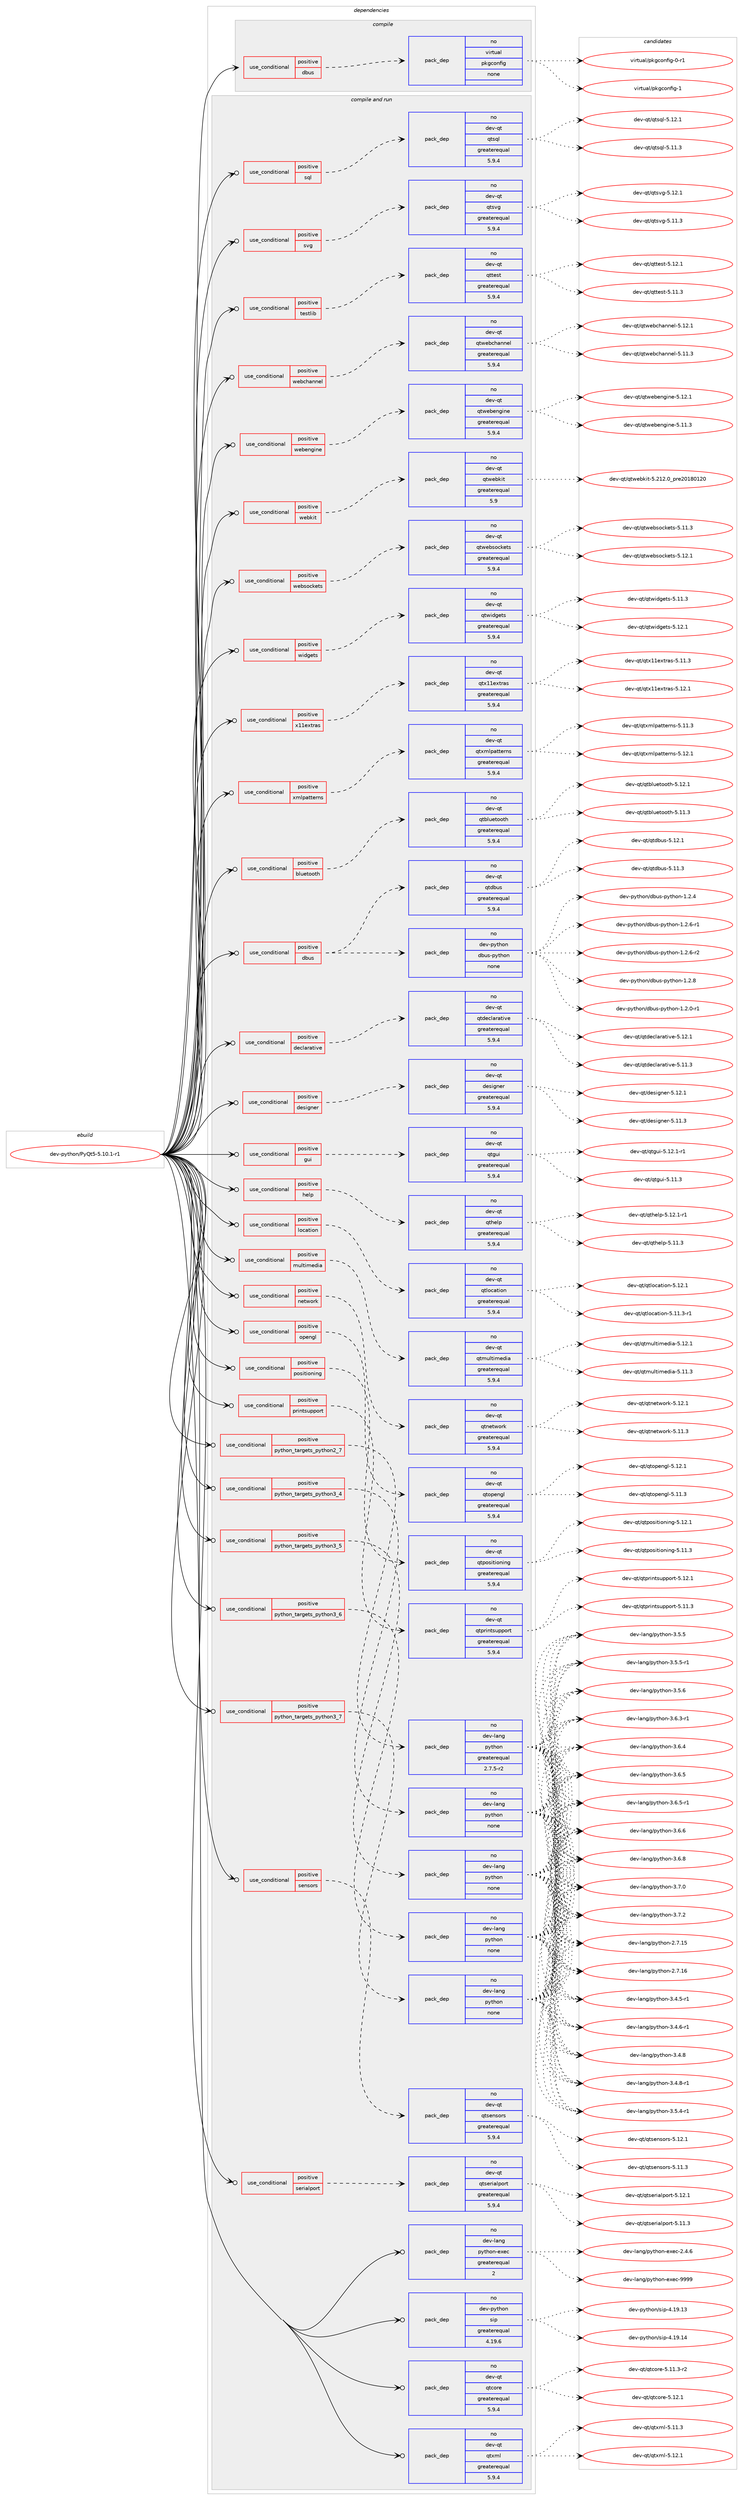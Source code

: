digraph prolog {

# *************
# Graph options
# *************

newrank=true;
concentrate=true;
compound=true;
graph [rankdir=LR,fontname=Helvetica,fontsize=10,ranksep=1.5];#, ranksep=2.5, nodesep=0.2];
edge  [arrowhead=vee];
node  [fontname=Helvetica,fontsize=10];

# **********
# The ebuild
# **********

subgraph cluster_leftcol {
color=gray;
rank=same;
label=<<i>ebuild</i>>;
id [label="dev-python/PyQt5-5.10.1-r1", color=red, width=4, href="../dev-python/PyQt5-5.10.1-r1.svg"];
}

# ****************
# The dependencies
# ****************

subgraph cluster_midcol {
color=gray;
label=<<i>dependencies</i>>;
subgraph cluster_compile {
fillcolor="#eeeeee";
style=filled;
label=<<i>compile</i>>;
subgraph cond370391 {
dependency1397105 [label=<<TABLE BORDER="0" CELLBORDER="1" CELLSPACING="0" CELLPADDING="4"><TR><TD ROWSPAN="3" CELLPADDING="10">use_conditional</TD></TR><TR><TD>positive</TD></TR><TR><TD>dbus</TD></TR></TABLE>>, shape=none, color=red];
subgraph pack1003490 {
dependency1397106 [label=<<TABLE BORDER="0" CELLBORDER="1" CELLSPACING="0" CELLPADDING="4" WIDTH="220"><TR><TD ROWSPAN="6" CELLPADDING="30">pack_dep</TD></TR><TR><TD WIDTH="110">no</TD></TR><TR><TD>virtual</TD></TR><TR><TD>pkgconfig</TD></TR><TR><TD>none</TD></TR><TR><TD></TD></TR></TABLE>>, shape=none, color=blue];
}
dependency1397105:e -> dependency1397106:w [weight=20,style="dashed",arrowhead="vee"];
}
id:e -> dependency1397105:w [weight=20,style="solid",arrowhead="vee"];
}
subgraph cluster_compileandrun {
fillcolor="#eeeeee";
style=filled;
label=<<i>compile and run</i>>;
subgraph cond370392 {
dependency1397107 [label=<<TABLE BORDER="0" CELLBORDER="1" CELLSPACING="0" CELLPADDING="4"><TR><TD ROWSPAN="3" CELLPADDING="10">use_conditional</TD></TR><TR><TD>positive</TD></TR><TR><TD>bluetooth</TD></TR></TABLE>>, shape=none, color=red];
subgraph pack1003491 {
dependency1397108 [label=<<TABLE BORDER="0" CELLBORDER="1" CELLSPACING="0" CELLPADDING="4" WIDTH="220"><TR><TD ROWSPAN="6" CELLPADDING="30">pack_dep</TD></TR><TR><TD WIDTH="110">no</TD></TR><TR><TD>dev-qt</TD></TR><TR><TD>qtbluetooth</TD></TR><TR><TD>greaterequal</TD></TR><TR><TD>5.9.4</TD></TR></TABLE>>, shape=none, color=blue];
}
dependency1397107:e -> dependency1397108:w [weight=20,style="dashed",arrowhead="vee"];
}
id:e -> dependency1397107:w [weight=20,style="solid",arrowhead="odotvee"];
subgraph cond370393 {
dependency1397109 [label=<<TABLE BORDER="0" CELLBORDER="1" CELLSPACING="0" CELLPADDING="4"><TR><TD ROWSPAN="3" CELLPADDING="10">use_conditional</TD></TR><TR><TD>positive</TD></TR><TR><TD>dbus</TD></TR></TABLE>>, shape=none, color=red];
subgraph pack1003492 {
dependency1397110 [label=<<TABLE BORDER="0" CELLBORDER="1" CELLSPACING="0" CELLPADDING="4" WIDTH="220"><TR><TD ROWSPAN="6" CELLPADDING="30">pack_dep</TD></TR><TR><TD WIDTH="110">no</TD></TR><TR><TD>dev-python</TD></TR><TR><TD>dbus-python</TD></TR><TR><TD>none</TD></TR><TR><TD></TD></TR></TABLE>>, shape=none, color=blue];
}
dependency1397109:e -> dependency1397110:w [weight=20,style="dashed",arrowhead="vee"];
subgraph pack1003493 {
dependency1397111 [label=<<TABLE BORDER="0" CELLBORDER="1" CELLSPACING="0" CELLPADDING="4" WIDTH="220"><TR><TD ROWSPAN="6" CELLPADDING="30">pack_dep</TD></TR><TR><TD WIDTH="110">no</TD></TR><TR><TD>dev-qt</TD></TR><TR><TD>qtdbus</TD></TR><TR><TD>greaterequal</TD></TR><TR><TD>5.9.4</TD></TR></TABLE>>, shape=none, color=blue];
}
dependency1397109:e -> dependency1397111:w [weight=20,style="dashed",arrowhead="vee"];
}
id:e -> dependency1397109:w [weight=20,style="solid",arrowhead="odotvee"];
subgraph cond370394 {
dependency1397112 [label=<<TABLE BORDER="0" CELLBORDER="1" CELLSPACING="0" CELLPADDING="4"><TR><TD ROWSPAN="3" CELLPADDING="10">use_conditional</TD></TR><TR><TD>positive</TD></TR><TR><TD>declarative</TD></TR></TABLE>>, shape=none, color=red];
subgraph pack1003494 {
dependency1397113 [label=<<TABLE BORDER="0" CELLBORDER="1" CELLSPACING="0" CELLPADDING="4" WIDTH="220"><TR><TD ROWSPAN="6" CELLPADDING="30">pack_dep</TD></TR><TR><TD WIDTH="110">no</TD></TR><TR><TD>dev-qt</TD></TR><TR><TD>qtdeclarative</TD></TR><TR><TD>greaterequal</TD></TR><TR><TD>5.9.4</TD></TR></TABLE>>, shape=none, color=blue];
}
dependency1397112:e -> dependency1397113:w [weight=20,style="dashed",arrowhead="vee"];
}
id:e -> dependency1397112:w [weight=20,style="solid",arrowhead="odotvee"];
subgraph cond370395 {
dependency1397114 [label=<<TABLE BORDER="0" CELLBORDER="1" CELLSPACING="0" CELLPADDING="4"><TR><TD ROWSPAN="3" CELLPADDING="10">use_conditional</TD></TR><TR><TD>positive</TD></TR><TR><TD>designer</TD></TR></TABLE>>, shape=none, color=red];
subgraph pack1003495 {
dependency1397115 [label=<<TABLE BORDER="0" CELLBORDER="1" CELLSPACING="0" CELLPADDING="4" WIDTH="220"><TR><TD ROWSPAN="6" CELLPADDING="30">pack_dep</TD></TR><TR><TD WIDTH="110">no</TD></TR><TR><TD>dev-qt</TD></TR><TR><TD>designer</TD></TR><TR><TD>greaterequal</TD></TR><TR><TD>5.9.4</TD></TR></TABLE>>, shape=none, color=blue];
}
dependency1397114:e -> dependency1397115:w [weight=20,style="dashed",arrowhead="vee"];
}
id:e -> dependency1397114:w [weight=20,style="solid",arrowhead="odotvee"];
subgraph cond370396 {
dependency1397116 [label=<<TABLE BORDER="0" CELLBORDER="1" CELLSPACING="0" CELLPADDING="4"><TR><TD ROWSPAN="3" CELLPADDING="10">use_conditional</TD></TR><TR><TD>positive</TD></TR><TR><TD>gui</TD></TR></TABLE>>, shape=none, color=red];
subgraph pack1003496 {
dependency1397117 [label=<<TABLE BORDER="0" CELLBORDER="1" CELLSPACING="0" CELLPADDING="4" WIDTH="220"><TR><TD ROWSPAN="6" CELLPADDING="30">pack_dep</TD></TR><TR><TD WIDTH="110">no</TD></TR><TR><TD>dev-qt</TD></TR><TR><TD>qtgui</TD></TR><TR><TD>greaterequal</TD></TR><TR><TD>5.9.4</TD></TR></TABLE>>, shape=none, color=blue];
}
dependency1397116:e -> dependency1397117:w [weight=20,style="dashed",arrowhead="vee"];
}
id:e -> dependency1397116:w [weight=20,style="solid",arrowhead="odotvee"];
subgraph cond370397 {
dependency1397118 [label=<<TABLE BORDER="0" CELLBORDER="1" CELLSPACING="0" CELLPADDING="4"><TR><TD ROWSPAN="3" CELLPADDING="10">use_conditional</TD></TR><TR><TD>positive</TD></TR><TR><TD>help</TD></TR></TABLE>>, shape=none, color=red];
subgraph pack1003497 {
dependency1397119 [label=<<TABLE BORDER="0" CELLBORDER="1" CELLSPACING="0" CELLPADDING="4" WIDTH="220"><TR><TD ROWSPAN="6" CELLPADDING="30">pack_dep</TD></TR><TR><TD WIDTH="110">no</TD></TR><TR><TD>dev-qt</TD></TR><TR><TD>qthelp</TD></TR><TR><TD>greaterequal</TD></TR><TR><TD>5.9.4</TD></TR></TABLE>>, shape=none, color=blue];
}
dependency1397118:e -> dependency1397119:w [weight=20,style="dashed",arrowhead="vee"];
}
id:e -> dependency1397118:w [weight=20,style="solid",arrowhead="odotvee"];
subgraph cond370398 {
dependency1397120 [label=<<TABLE BORDER="0" CELLBORDER="1" CELLSPACING="0" CELLPADDING="4"><TR><TD ROWSPAN="3" CELLPADDING="10">use_conditional</TD></TR><TR><TD>positive</TD></TR><TR><TD>location</TD></TR></TABLE>>, shape=none, color=red];
subgraph pack1003498 {
dependency1397121 [label=<<TABLE BORDER="0" CELLBORDER="1" CELLSPACING="0" CELLPADDING="4" WIDTH="220"><TR><TD ROWSPAN="6" CELLPADDING="30">pack_dep</TD></TR><TR><TD WIDTH="110">no</TD></TR><TR><TD>dev-qt</TD></TR><TR><TD>qtlocation</TD></TR><TR><TD>greaterequal</TD></TR><TR><TD>5.9.4</TD></TR></TABLE>>, shape=none, color=blue];
}
dependency1397120:e -> dependency1397121:w [weight=20,style="dashed",arrowhead="vee"];
}
id:e -> dependency1397120:w [weight=20,style="solid",arrowhead="odotvee"];
subgraph cond370399 {
dependency1397122 [label=<<TABLE BORDER="0" CELLBORDER="1" CELLSPACING="0" CELLPADDING="4"><TR><TD ROWSPAN="3" CELLPADDING="10">use_conditional</TD></TR><TR><TD>positive</TD></TR><TR><TD>multimedia</TD></TR></TABLE>>, shape=none, color=red];
subgraph pack1003499 {
dependency1397123 [label=<<TABLE BORDER="0" CELLBORDER="1" CELLSPACING="0" CELLPADDING="4" WIDTH="220"><TR><TD ROWSPAN="6" CELLPADDING="30">pack_dep</TD></TR><TR><TD WIDTH="110">no</TD></TR><TR><TD>dev-qt</TD></TR><TR><TD>qtmultimedia</TD></TR><TR><TD>greaterequal</TD></TR><TR><TD>5.9.4</TD></TR></TABLE>>, shape=none, color=blue];
}
dependency1397122:e -> dependency1397123:w [weight=20,style="dashed",arrowhead="vee"];
}
id:e -> dependency1397122:w [weight=20,style="solid",arrowhead="odotvee"];
subgraph cond370400 {
dependency1397124 [label=<<TABLE BORDER="0" CELLBORDER="1" CELLSPACING="0" CELLPADDING="4"><TR><TD ROWSPAN="3" CELLPADDING="10">use_conditional</TD></TR><TR><TD>positive</TD></TR><TR><TD>network</TD></TR></TABLE>>, shape=none, color=red];
subgraph pack1003500 {
dependency1397125 [label=<<TABLE BORDER="0" CELLBORDER="1" CELLSPACING="0" CELLPADDING="4" WIDTH="220"><TR><TD ROWSPAN="6" CELLPADDING="30">pack_dep</TD></TR><TR><TD WIDTH="110">no</TD></TR><TR><TD>dev-qt</TD></TR><TR><TD>qtnetwork</TD></TR><TR><TD>greaterequal</TD></TR><TR><TD>5.9.4</TD></TR></TABLE>>, shape=none, color=blue];
}
dependency1397124:e -> dependency1397125:w [weight=20,style="dashed",arrowhead="vee"];
}
id:e -> dependency1397124:w [weight=20,style="solid",arrowhead="odotvee"];
subgraph cond370401 {
dependency1397126 [label=<<TABLE BORDER="0" CELLBORDER="1" CELLSPACING="0" CELLPADDING="4"><TR><TD ROWSPAN="3" CELLPADDING="10">use_conditional</TD></TR><TR><TD>positive</TD></TR><TR><TD>opengl</TD></TR></TABLE>>, shape=none, color=red];
subgraph pack1003501 {
dependency1397127 [label=<<TABLE BORDER="0" CELLBORDER="1" CELLSPACING="0" CELLPADDING="4" WIDTH="220"><TR><TD ROWSPAN="6" CELLPADDING="30">pack_dep</TD></TR><TR><TD WIDTH="110">no</TD></TR><TR><TD>dev-qt</TD></TR><TR><TD>qtopengl</TD></TR><TR><TD>greaterequal</TD></TR><TR><TD>5.9.4</TD></TR></TABLE>>, shape=none, color=blue];
}
dependency1397126:e -> dependency1397127:w [weight=20,style="dashed",arrowhead="vee"];
}
id:e -> dependency1397126:w [weight=20,style="solid",arrowhead="odotvee"];
subgraph cond370402 {
dependency1397128 [label=<<TABLE BORDER="0" CELLBORDER="1" CELLSPACING="0" CELLPADDING="4"><TR><TD ROWSPAN="3" CELLPADDING="10">use_conditional</TD></TR><TR><TD>positive</TD></TR><TR><TD>positioning</TD></TR></TABLE>>, shape=none, color=red];
subgraph pack1003502 {
dependency1397129 [label=<<TABLE BORDER="0" CELLBORDER="1" CELLSPACING="0" CELLPADDING="4" WIDTH="220"><TR><TD ROWSPAN="6" CELLPADDING="30">pack_dep</TD></TR><TR><TD WIDTH="110">no</TD></TR><TR><TD>dev-qt</TD></TR><TR><TD>qtpositioning</TD></TR><TR><TD>greaterequal</TD></TR><TR><TD>5.9.4</TD></TR></TABLE>>, shape=none, color=blue];
}
dependency1397128:e -> dependency1397129:w [weight=20,style="dashed",arrowhead="vee"];
}
id:e -> dependency1397128:w [weight=20,style="solid",arrowhead="odotvee"];
subgraph cond370403 {
dependency1397130 [label=<<TABLE BORDER="0" CELLBORDER="1" CELLSPACING="0" CELLPADDING="4"><TR><TD ROWSPAN="3" CELLPADDING="10">use_conditional</TD></TR><TR><TD>positive</TD></TR><TR><TD>printsupport</TD></TR></TABLE>>, shape=none, color=red];
subgraph pack1003503 {
dependency1397131 [label=<<TABLE BORDER="0" CELLBORDER="1" CELLSPACING="0" CELLPADDING="4" WIDTH="220"><TR><TD ROWSPAN="6" CELLPADDING="30">pack_dep</TD></TR><TR><TD WIDTH="110">no</TD></TR><TR><TD>dev-qt</TD></TR><TR><TD>qtprintsupport</TD></TR><TR><TD>greaterequal</TD></TR><TR><TD>5.9.4</TD></TR></TABLE>>, shape=none, color=blue];
}
dependency1397130:e -> dependency1397131:w [weight=20,style="dashed",arrowhead="vee"];
}
id:e -> dependency1397130:w [weight=20,style="solid",arrowhead="odotvee"];
subgraph cond370404 {
dependency1397132 [label=<<TABLE BORDER="0" CELLBORDER="1" CELLSPACING="0" CELLPADDING="4"><TR><TD ROWSPAN="3" CELLPADDING="10">use_conditional</TD></TR><TR><TD>positive</TD></TR><TR><TD>python_targets_python2_7</TD></TR></TABLE>>, shape=none, color=red];
subgraph pack1003504 {
dependency1397133 [label=<<TABLE BORDER="0" CELLBORDER="1" CELLSPACING="0" CELLPADDING="4" WIDTH="220"><TR><TD ROWSPAN="6" CELLPADDING="30">pack_dep</TD></TR><TR><TD WIDTH="110">no</TD></TR><TR><TD>dev-lang</TD></TR><TR><TD>python</TD></TR><TR><TD>greaterequal</TD></TR><TR><TD>2.7.5-r2</TD></TR></TABLE>>, shape=none, color=blue];
}
dependency1397132:e -> dependency1397133:w [weight=20,style="dashed",arrowhead="vee"];
}
id:e -> dependency1397132:w [weight=20,style="solid",arrowhead="odotvee"];
subgraph cond370405 {
dependency1397134 [label=<<TABLE BORDER="0" CELLBORDER="1" CELLSPACING="0" CELLPADDING="4"><TR><TD ROWSPAN="3" CELLPADDING="10">use_conditional</TD></TR><TR><TD>positive</TD></TR><TR><TD>python_targets_python3_4</TD></TR></TABLE>>, shape=none, color=red];
subgraph pack1003505 {
dependency1397135 [label=<<TABLE BORDER="0" CELLBORDER="1" CELLSPACING="0" CELLPADDING="4" WIDTH="220"><TR><TD ROWSPAN="6" CELLPADDING="30">pack_dep</TD></TR><TR><TD WIDTH="110">no</TD></TR><TR><TD>dev-lang</TD></TR><TR><TD>python</TD></TR><TR><TD>none</TD></TR><TR><TD></TD></TR></TABLE>>, shape=none, color=blue];
}
dependency1397134:e -> dependency1397135:w [weight=20,style="dashed",arrowhead="vee"];
}
id:e -> dependency1397134:w [weight=20,style="solid",arrowhead="odotvee"];
subgraph cond370406 {
dependency1397136 [label=<<TABLE BORDER="0" CELLBORDER="1" CELLSPACING="0" CELLPADDING="4"><TR><TD ROWSPAN="3" CELLPADDING="10">use_conditional</TD></TR><TR><TD>positive</TD></TR><TR><TD>python_targets_python3_5</TD></TR></TABLE>>, shape=none, color=red];
subgraph pack1003506 {
dependency1397137 [label=<<TABLE BORDER="0" CELLBORDER="1" CELLSPACING="0" CELLPADDING="4" WIDTH="220"><TR><TD ROWSPAN="6" CELLPADDING="30">pack_dep</TD></TR><TR><TD WIDTH="110">no</TD></TR><TR><TD>dev-lang</TD></TR><TR><TD>python</TD></TR><TR><TD>none</TD></TR><TR><TD></TD></TR></TABLE>>, shape=none, color=blue];
}
dependency1397136:e -> dependency1397137:w [weight=20,style="dashed",arrowhead="vee"];
}
id:e -> dependency1397136:w [weight=20,style="solid",arrowhead="odotvee"];
subgraph cond370407 {
dependency1397138 [label=<<TABLE BORDER="0" CELLBORDER="1" CELLSPACING="0" CELLPADDING="4"><TR><TD ROWSPAN="3" CELLPADDING="10">use_conditional</TD></TR><TR><TD>positive</TD></TR><TR><TD>python_targets_python3_6</TD></TR></TABLE>>, shape=none, color=red];
subgraph pack1003507 {
dependency1397139 [label=<<TABLE BORDER="0" CELLBORDER="1" CELLSPACING="0" CELLPADDING="4" WIDTH="220"><TR><TD ROWSPAN="6" CELLPADDING="30">pack_dep</TD></TR><TR><TD WIDTH="110">no</TD></TR><TR><TD>dev-lang</TD></TR><TR><TD>python</TD></TR><TR><TD>none</TD></TR><TR><TD></TD></TR></TABLE>>, shape=none, color=blue];
}
dependency1397138:e -> dependency1397139:w [weight=20,style="dashed",arrowhead="vee"];
}
id:e -> dependency1397138:w [weight=20,style="solid",arrowhead="odotvee"];
subgraph cond370408 {
dependency1397140 [label=<<TABLE BORDER="0" CELLBORDER="1" CELLSPACING="0" CELLPADDING="4"><TR><TD ROWSPAN="3" CELLPADDING="10">use_conditional</TD></TR><TR><TD>positive</TD></TR><TR><TD>python_targets_python3_7</TD></TR></TABLE>>, shape=none, color=red];
subgraph pack1003508 {
dependency1397141 [label=<<TABLE BORDER="0" CELLBORDER="1" CELLSPACING="0" CELLPADDING="4" WIDTH="220"><TR><TD ROWSPAN="6" CELLPADDING="30">pack_dep</TD></TR><TR><TD WIDTH="110">no</TD></TR><TR><TD>dev-lang</TD></TR><TR><TD>python</TD></TR><TR><TD>none</TD></TR><TR><TD></TD></TR></TABLE>>, shape=none, color=blue];
}
dependency1397140:e -> dependency1397141:w [weight=20,style="dashed",arrowhead="vee"];
}
id:e -> dependency1397140:w [weight=20,style="solid",arrowhead="odotvee"];
subgraph cond370409 {
dependency1397142 [label=<<TABLE BORDER="0" CELLBORDER="1" CELLSPACING="0" CELLPADDING="4"><TR><TD ROWSPAN="3" CELLPADDING="10">use_conditional</TD></TR><TR><TD>positive</TD></TR><TR><TD>sensors</TD></TR></TABLE>>, shape=none, color=red];
subgraph pack1003509 {
dependency1397143 [label=<<TABLE BORDER="0" CELLBORDER="1" CELLSPACING="0" CELLPADDING="4" WIDTH="220"><TR><TD ROWSPAN="6" CELLPADDING="30">pack_dep</TD></TR><TR><TD WIDTH="110">no</TD></TR><TR><TD>dev-qt</TD></TR><TR><TD>qtsensors</TD></TR><TR><TD>greaterequal</TD></TR><TR><TD>5.9.4</TD></TR></TABLE>>, shape=none, color=blue];
}
dependency1397142:e -> dependency1397143:w [weight=20,style="dashed",arrowhead="vee"];
}
id:e -> dependency1397142:w [weight=20,style="solid",arrowhead="odotvee"];
subgraph cond370410 {
dependency1397144 [label=<<TABLE BORDER="0" CELLBORDER="1" CELLSPACING="0" CELLPADDING="4"><TR><TD ROWSPAN="3" CELLPADDING="10">use_conditional</TD></TR><TR><TD>positive</TD></TR><TR><TD>serialport</TD></TR></TABLE>>, shape=none, color=red];
subgraph pack1003510 {
dependency1397145 [label=<<TABLE BORDER="0" CELLBORDER="1" CELLSPACING="0" CELLPADDING="4" WIDTH="220"><TR><TD ROWSPAN="6" CELLPADDING="30">pack_dep</TD></TR><TR><TD WIDTH="110">no</TD></TR><TR><TD>dev-qt</TD></TR><TR><TD>qtserialport</TD></TR><TR><TD>greaterequal</TD></TR><TR><TD>5.9.4</TD></TR></TABLE>>, shape=none, color=blue];
}
dependency1397144:e -> dependency1397145:w [weight=20,style="dashed",arrowhead="vee"];
}
id:e -> dependency1397144:w [weight=20,style="solid",arrowhead="odotvee"];
subgraph cond370411 {
dependency1397146 [label=<<TABLE BORDER="0" CELLBORDER="1" CELLSPACING="0" CELLPADDING="4"><TR><TD ROWSPAN="3" CELLPADDING="10">use_conditional</TD></TR><TR><TD>positive</TD></TR><TR><TD>sql</TD></TR></TABLE>>, shape=none, color=red];
subgraph pack1003511 {
dependency1397147 [label=<<TABLE BORDER="0" CELLBORDER="1" CELLSPACING="0" CELLPADDING="4" WIDTH="220"><TR><TD ROWSPAN="6" CELLPADDING="30">pack_dep</TD></TR><TR><TD WIDTH="110">no</TD></TR><TR><TD>dev-qt</TD></TR><TR><TD>qtsql</TD></TR><TR><TD>greaterequal</TD></TR><TR><TD>5.9.4</TD></TR></TABLE>>, shape=none, color=blue];
}
dependency1397146:e -> dependency1397147:w [weight=20,style="dashed",arrowhead="vee"];
}
id:e -> dependency1397146:w [weight=20,style="solid",arrowhead="odotvee"];
subgraph cond370412 {
dependency1397148 [label=<<TABLE BORDER="0" CELLBORDER="1" CELLSPACING="0" CELLPADDING="4"><TR><TD ROWSPAN="3" CELLPADDING="10">use_conditional</TD></TR><TR><TD>positive</TD></TR><TR><TD>svg</TD></TR></TABLE>>, shape=none, color=red];
subgraph pack1003512 {
dependency1397149 [label=<<TABLE BORDER="0" CELLBORDER="1" CELLSPACING="0" CELLPADDING="4" WIDTH="220"><TR><TD ROWSPAN="6" CELLPADDING="30">pack_dep</TD></TR><TR><TD WIDTH="110">no</TD></TR><TR><TD>dev-qt</TD></TR><TR><TD>qtsvg</TD></TR><TR><TD>greaterequal</TD></TR><TR><TD>5.9.4</TD></TR></TABLE>>, shape=none, color=blue];
}
dependency1397148:e -> dependency1397149:w [weight=20,style="dashed",arrowhead="vee"];
}
id:e -> dependency1397148:w [weight=20,style="solid",arrowhead="odotvee"];
subgraph cond370413 {
dependency1397150 [label=<<TABLE BORDER="0" CELLBORDER="1" CELLSPACING="0" CELLPADDING="4"><TR><TD ROWSPAN="3" CELLPADDING="10">use_conditional</TD></TR><TR><TD>positive</TD></TR><TR><TD>testlib</TD></TR></TABLE>>, shape=none, color=red];
subgraph pack1003513 {
dependency1397151 [label=<<TABLE BORDER="0" CELLBORDER="1" CELLSPACING="0" CELLPADDING="4" WIDTH="220"><TR><TD ROWSPAN="6" CELLPADDING="30">pack_dep</TD></TR><TR><TD WIDTH="110">no</TD></TR><TR><TD>dev-qt</TD></TR><TR><TD>qttest</TD></TR><TR><TD>greaterequal</TD></TR><TR><TD>5.9.4</TD></TR></TABLE>>, shape=none, color=blue];
}
dependency1397150:e -> dependency1397151:w [weight=20,style="dashed",arrowhead="vee"];
}
id:e -> dependency1397150:w [weight=20,style="solid",arrowhead="odotvee"];
subgraph cond370414 {
dependency1397152 [label=<<TABLE BORDER="0" CELLBORDER="1" CELLSPACING="0" CELLPADDING="4"><TR><TD ROWSPAN="3" CELLPADDING="10">use_conditional</TD></TR><TR><TD>positive</TD></TR><TR><TD>webchannel</TD></TR></TABLE>>, shape=none, color=red];
subgraph pack1003514 {
dependency1397153 [label=<<TABLE BORDER="0" CELLBORDER="1" CELLSPACING="0" CELLPADDING="4" WIDTH="220"><TR><TD ROWSPAN="6" CELLPADDING="30">pack_dep</TD></TR><TR><TD WIDTH="110">no</TD></TR><TR><TD>dev-qt</TD></TR><TR><TD>qtwebchannel</TD></TR><TR><TD>greaterequal</TD></TR><TR><TD>5.9.4</TD></TR></TABLE>>, shape=none, color=blue];
}
dependency1397152:e -> dependency1397153:w [weight=20,style="dashed",arrowhead="vee"];
}
id:e -> dependency1397152:w [weight=20,style="solid",arrowhead="odotvee"];
subgraph cond370415 {
dependency1397154 [label=<<TABLE BORDER="0" CELLBORDER="1" CELLSPACING="0" CELLPADDING="4"><TR><TD ROWSPAN="3" CELLPADDING="10">use_conditional</TD></TR><TR><TD>positive</TD></TR><TR><TD>webengine</TD></TR></TABLE>>, shape=none, color=red];
subgraph pack1003515 {
dependency1397155 [label=<<TABLE BORDER="0" CELLBORDER="1" CELLSPACING="0" CELLPADDING="4" WIDTH="220"><TR><TD ROWSPAN="6" CELLPADDING="30">pack_dep</TD></TR><TR><TD WIDTH="110">no</TD></TR><TR><TD>dev-qt</TD></TR><TR><TD>qtwebengine</TD></TR><TR><TD>greaterequal</TD></TR><TR><TD>5.9.4</TD></TR></TABLE>>, shape=none, color=blue];
}
dependency1397154:e -> dependency1397155:w [weight=20,style="dashed",arrowhead="vee"];
}
id:e -> dependency1397154:w [weight=20,style="solid",arrowhead="odotvee"];
subgraph cond370416 {
dependency1397156 [label=<<TABLE BORDER="0" CELLBORDER="1" CELLSPACING="0" CELLPADDING="4"><TR><TD ROWSPAN="3" CELLPADDING="10">use_conditional</TD></TR><TR><TD>positive</TD></TR><TR><TD>webkit</TD></TR></TABLE>>, shape=none, color=red];
subgraph pack1003516 {
dependency1397157 [label=<<TABLE BORDER="0" CELLBORDER="1" CELLSPACING="0" CELLPADDING="4" WIDTH="220"><TR><TD ROWSPAN="6" CELLPADDING="30">pack_dep</TD></TR><TR><TD WIDTH="110">no</TD></TR><TR><TD>dev-qt</TD></TR><TR><TD>qtwebkit</TD></TR><TR><TD>greaterequal</TD></TR><TR><TD>5.9</TD></TR></TABLE>>, shape=none, color=blue];
}
dependency1397156:e -> dependency1397157:w [weight=20,style="dashed",arrowhead="vee"];
}
id:e -> dependency1397156:w [weight=20,style="solid",arrowhead="odotvee"];
subgraph cond370417 {
dependency1397158 [label=<<TABLE BORDER="0" CELLBORDER="1" CELLSPACING="0" CELLPADDING="4"><TR><TD ROWSPAN="3" CELLPADDING="10">use_conditional</TD></TR><TR><TD>positive</TD></TR><TR><TD>websockets</TD></TR></TABLE>>, shape=none, color=red];
subgraph pack1003517 {
dependency1397159 [label=<<TABLE BORDER="0" CELLBORDER="1" CELLSPACING="0" CELLPADDING="4" WIDTH="220"><TR><TD ROWSPAN="6" CELLPADDING="30">pack_dep</TD></TR><TR><TD WIDTH="110">no</TD></TR><TR><TD>dev-qt</TD></TR><TR><TD>qtwebsockets</TD></TR><TR><TD>greaterequal</TD></TR><TR><TD>5.9.4</TD></TR></TABLE>>, shape=none, color=blue];
}
dependency1397158:e -> dependency1397159:w [weight=20,style="dashed",arrowhead="vee"];
}
id:e -> dependency1397158:w [weight=20,style="solid",arrowhead="odotvee"];
subgraph cond370418 {
dependency1397160 [label=<<TABLE BORDER="0" CELLBORDER="1" CELLSPACING="0" CELLPADDING="4"><TR><TD ROWSPAN="3" CELLPADDING="10">use_conditional</TD></TR><TR><TD>positive</TD></TR><TR><TD>widgets</TD></TR></TABLE>>, shape=none, color=red];
subgraph pack1003518 {
dependency1397161 [label=<<TABLE BORDER="0" CELLBORDER="1" CELLSPACING="0" CELLPADDING="4" WIDTH="220"><TR><TD ROWSPAN="6" CELLPADDING="30">pack_dep</TD></TR><TR><TD WIDTH="110">no</TD></TR><TR><TD>dev-qt</TD></TR><TR><TD>qtwidgets</TD></TR><TR><TD>greaterequal</TD></TR><TR><TD>5.9.4</TD></TR></TABLE>>, shape=none, color=blue];
}
dependency1397160:e -> dependency1397161:w [weight=20,style="dashed",arrowhead="vee"];
}
id:e -> dependency1397160:w [weight=20,style="solid",arrowhead="odotvee"];
subgraph cond370419 {
dependency1397162 [label=<<TABLE BORDER="0" CELLBORDER="1" CELLSPACING="0" CELLPADDING="4"><TR><TD ROWSPAN="3" CELLPADDING="10">use_conditional</TD></TR><TR><TD>positive</TD></TR><TR><TD>x11extras</TD></TR></TABLE>>, shape=none, color=red];
subgraph pack1003519 {
dependency1397163 [label=<<TABLE BORDER="0" CELLBORDER="1" CELLSPACING="0" CELLPADDING="4" WIDTH="220"><TR><TD ROWSPAN="6" CELLPADDING="30">pack_dep</TD></TR><TR><TD WIDTH="110">no</TD></TR><TR><TD>dev-qt</TD></TR><TR><TD>qtx11extras</TD></TR><TR><TD>greaterequal</TD></TR><TR><TD>5.9.4</TD></TR></TABLE>>, shape=none, color=blue];
}
dependency1397162:e -> dependency1397163:w [weight=20,style="dashed",arrowhead="vee"];
}
id:e -> dependency1397162:w [weight=20,style="solid",arrowhead="odotvee"];
subgraph cond370420 {
dependency1397164 [label=<<TABLE BORDER="0" CELLBORDER="1" CELLSPACING="0" CELLPADDING="4"><TR><TD ROWSPAN="3" CELLPADDING="10">use_conditional</TD></TR><TR><TD>positive</TD></TR><TR><TD>xmlpatterns</TD></TR></TABLE>>, shape=none, color=red];
subgraph pack1003520 {
dependency1397165 [label=<<TABLE BORDER="0" CELLBORDER="1" CELLSPACING="0" CELLPADDING="4" WIDTH="220"><TR><TD ROWSPAN="6" CELLPADDING="30">pack_dep</TD></TR><TR><TD WIDTH="110">no</TD></TR><TR><TD>dev-qt</TD></TR><TR><TD>qtxmlpatterns</TD></TR><TR><TD>greaterequal</TD></TR><TR><TD>5.9.4</TD></TR></TABLE>>, shape=none, color=blue];
}
dependency1397164:e -> dependency1397165:w [weight=20,style="dashed",arrowhead="vee"];
}
id:e -> dependency1397164:w [weight=20,style="solid",arrowhead="odotvee"];
subgraph pack1003521 {
dependency1397166 [label=<<TABLE BORDER="0" CELLBORDER="1" CELLSPACING="0" CELLPADDING="4" WIDTH="220"><TR><TD ROWSPAN="6" CELLPADDING="30">pack_dep</TD></TR><TR><TD WIDTH="110">no</TD></TR><TR><TD>dev-lang</TD></TR><TR><TD>python-exec</TD></TR><TR><TD>greaterequal</TD></TR><TR><TD>2</TD></TR></TABLE>>, shape=none, color=blue];
}
id:e -> dependency1397166:w [weight=20,style="solid",arrowhead="odotvee"];
subgraph pack1003522 {
dependency1397167 [label=<<TABLE BORDER="0" CELLBORDER="1" CELLSPACING="0" CELLPADDING="4" WIDTH="220"><TR><TD ROWSPAN="6" CELLPADDING="30">pack_dep</TD></TR><TR><TD WIDTH="110">no</TD></TR><TR><TD>dev-python</TD></TR><TR><TD>sip</TD></TR><TR><TD>greaterequal</TD></TR><TR><TD>4.19.6</TD></TR></TABLE>>, shape=none, color=blue];
}
id:e -> dependency1397167:w [weight=20,style="solid",arrowhead="odotvee"];
subgraph pack1003523 {
dependency1397168 [label=<<TABLE BORDER="0" CELLBORDER="1" CELLSPACING="0" CELLPADDING="4" WIDTH="220"><TR><TD ROWSPAN="6" CELLPADDING="30">pack_dep</TD></TR><TR><TD WIDTH="110">no</TD></TR><TR><TD>dev-qt</TD></TR><TR><TD>qtcore</TD></TR><TR><TD>greaterequal</TD></TR><TR><TD>5.9.4</TD></TR></TABLE>>, shape=none, color=blue];
}
id:e -> dependency1397168:w [weight=20,style="solid",arrowhead="odotvee"];
subgraph pack1003524 {
dependency1397169 [label=<<TABLE BORDER="0" CELLBORDER="1" CELLSPACING="0" CELLPADDING="4" WIDTH="220"><TR><TD ROWSPAN="6" CELLPADDING="30">pack_dep</TD></TR><TR><TD WIDTH="110">no</TD></TR><TR><TD>dev-qt</TD></TR><TR><TD>qtxml</TD></TR><TR><TD>greaterequal</TD></TR><TR><TD>5.9.4</TD></TR></TABLE>>, shape=none, color=blue];
}
id:e -> dependency1397169:w [weight=20,style="solid",arrowhead="odotvee"];
}
subgraph cluster_run {
fillcolor="#eeeeee";
style=filled;
label=<<i>run</i>>;
}
}

# **************
# The candidates
# **************

subgraph cluster_choices {
rank=same;
color=gray;
label=<<i>candidates</i>>;

subgraph choice1003490 {
color=black;
nodesep=1;
choice11810511411611797108471121071039911111010210510345484511449 [label="virtual/pkgconfig-0-r1", color=red, width=4,href="../virtual/pkgconfig-0-r1.svg"];
choice1181051141161179710847112107103991111101021051034549 [label="virtual/pkgconfig-1", color=red, width=4,href="../virtual/pkgconfig-1.svg"];
dependency1397106:e -> choice11810511411611797108471121071039911111010210510345484511449:w [style=dotted,weight="100"];
dependency1397106:e -> choice1181051141161179710847112107103991111101021051034549:w [style=dotted,weight="100"];
}
subgraph choice1003491 {
color=black;
nodesep=1;
choice10010111845113116471131169810811710111611111111610445534649494651 [label="dev-qt/qtbluetooth-5.11.3", color=red, width=4,href="../dev-qt/qtbluetooth-5.11.3.svg"];
choice10010111845113116471131169810811710111611111111610445534649504649 [label="dev-qt/qtbluetooth-5.12.1", color=red, width=4,href="../dev-qt/qtbluetooth-5.12.1.svg"];
dependency1397108:e -> choice10010111845113116471131169810811710111611111111610445534649494651:w [style=dotted,weight="100"];
dependency1397108:e -> choice10010111845113116471131169810811710111611111111610445534649504649:w [style=dotted,weight="100"];
}
subgraph choice1003492 {
color=black;
nodesep=1;
choice100101118451121211161041111104710098117115451121211161041111104549465046484511449 [label="dev-python/dbus-python-1.2.0-r1", color=red, width=4,href="../dev-python/dbus-python-1.2.0-r1.svg"];
choice10010111845112121116104111110471009811711545112121116104111110454946504652 [label="dev-python/dbus-python-1.2.4", color=red, width=4,href="../dev-python/dbus-python-1.2.4.svg"];
choice100101118451121211161041111104710098117115451121211161041111104549465046544511449 [label="dev-python/dbus-python-1.2.6-r1", color=red, width=4,href="../dev-python/dbus-python-1.2.6-r1.svg"];
choice100101118451121211161041111104710098117115451121211161041111104549465046544511450 [label="dev-python/dbus-python-1.2.6-r2", color=red, width=4,href="../dev-python/dbus-python-1.2.6-r2.svg"];
choice10010111845112121116104111110471009811711545112121116104111110454946504656 [label="dev-python/dbus-python-1.2.8", color=red, width=4,href="../dev-python/dbus-python-1.2.8.svg"];
dependency1397110:e -> choice100101118451121211161041111104710098117115451121211161041111104549465046484511449:w [style=dotted,weight="100"];
dependency1397110:e -> choice10010111845112121116104111110471009811711545112121116104111110454946504652:w [style=dotted,weight="100"];
dependency1397110:e -> choice100101118451121211161041111104710098117115451121211161041111104549465046544511449:w [style=dotted,weight="100"];
dependency1397110:e -> choice100101118451121211161041111104710098117115451121211161041111104549465046544511450:w [style=dotted,weight="100"];
dependency1397110:e -> choice10010111845112121116104111110471009811711545112121116104111110454946504656:w [style=dotted,weight="100"];
}
subgraph choice1003493 {
color=black;
nodesep=1;
choice10010111845113116471131161009811711545534649494651 [label="dev-qt/qtdbus-5.11.3", color=red, width=4,href="../dev-qt/qtdbus-5.11.3.svg"];
choice10010111845113116471131161009811711545534649504649 [label="dev-qt/qtdbus-5.12.1", color=red, width=4,href="../dev-qt/qtdbus-5.12.1.svg"];
dependency1397111:e -> choice10010111845113116471131161009811711545534649494651:w [style=dotted,weight="100"];
dependency1397111:e -> choice10010111845113116471131161009811711545534649504649:w [style=dotted,weight="100"];
}
subgraph choice1003494 {
color=black;
nodesep=1;
choice100101118451131164711311610010199108971149711610511810145534649494651 [label="dev-qt/qtdeclarative-5.11.3", color=red, width=4,href="../dev-qt/qtdeclarative-5.11.3.svg"];
choice100101118451131164711311610010199108971149711610511810145534649504649 [label="dev-qt/qtdeclarative-5.12.1", color=red, width=4,href="../dev-qt/qtdeclarative-5.12.1.svg"];
dependency1397113:e -> choice100101118451131164711311610010199108971149711610511810145534649494651:w [style=dotted,weight="100"];
dependency1397113:e -> choice100101118451131164711311610010199108971149711610511810145534649504649:w [style=dotted,weight="100"];
}
subgraph choice1003495 {
color=black;
nodesep=1;
choice100101118451131164710010111510510311010111445534649494651 [label="dev-qt/designer-5.11.3", color=red, width=4,href="../dev-qt/designer-5.11.3.svg"];
choice100101118451131164710010111510510311010111445534649504649 [label="dev-qt/designer-5.12.1", color=red, width=4,href="../dev-qt/designer-5.12.1.svg"];
dependency1397115:e -> choice100101118451131164710010111510510311010111445534649494651:w [style=dotted,weight="100"];
dependency1397115:e -> choice100101118451131164710010111510510311010111445534649504649:w [style=dotted,weight="100"];
}
subgraph choice1003496 {
color=black;
nodesep=1;
choice100101118451131164711311610311710545534649494651 [label="dev-qt/qtgui-5.11.3", color=red, width=4,href="../dev-qt/qtgui-5.11.3.svg"];
choice1001011184511311647113116103117105455346495046494511449 [label="dev-qt/qtgui-5.12.1-r1", color=red, width=4,href="../dev-qt/qtgui-5.12.1-r1.svg"];
dependency1397117:e -> choice100101118451131164711311610311710545534649494651:w [style=dotted,weight="100"];
dependency1397117:e -> choice1001011184511311647113116103117105455346495046494511449:w [style=dotted,weight="100"];
}
subgraph choice1003497 {
color=black;
nodesep=1;
choice100101118451131164711311610410110811245534649494651 [label="dev-qt/qthelp-5.11.3", color=red, width=4,href="../dev-qt/qthelp-5.11.3.svg"];
choice1001011184511311647113116104101108112455346495046494511449 [label="dev-qt/qthelp-5.12.1-r1", color=red, width=4,href="../dev-qt/qthelp-5.12.1-r1.svg"];
dependency1397119:e -> choice100101118451131164711311610410110811245534649494651:w [style=dotted,weight="100"];
dependency1397119:e -> choice1001011184511311647113116104101108112455346495046494511449:w [style=dotted,weight="100"];
}
subgraph choice1003498 {
color=black;
nodesep=1;
choice10010111845113116471131161081119997116105111110455346494946514511449 [label="dev-qt/qtlocation-5.11.3-r1", color=red, width=4,href="../dev-qt/qtlocation-5.11.3-r1.svg"];
choice1001011184511311647113116108111999711610511111045534649504649 [label="dev-qt/qtlocation-5.12.1", color=red, width=4,href="../dev-qt/qtlocation-5.12.1.svg"];
dependency1397121:e -> choice10010111845113116471131161081119997116105111110455346494946514511449:w [style=dotted,weight="100"];
dependency1397121:e -> choice1001011184511311647113116108111999711610511111045534649504649:w [style=dotted,weight="100"];
}
subgraph choice1003499 {
color=black;
nodesep=1;
choice10010111845113116471131161091171081161051091011001059745534649494651 [label="dev-qt/qtmultimedia-5.11.3", color=red, width=4,href="../dev-qt/qtmultimedia-5.11.3.svg"];
choice10010111845113116471131161091171081161051091011001059745534649504649 [label="dev-qt/qtmultimedia-5.12.1", color=red, width=4,href="../dev-qt/qtmultimedia-5.12.1.svg"];
dependency1397123:e -> choice10010111845113116471131161091171081161051091011001059745534649494651:w [style=dotted,weight="100"];
dependency1397123:e -> choice10010111845113116471131161091171081161051091011001059745534649504649:w [style=dotted,weight="100"];
}
subgraph choice1003500 {
color=black;
nodesep=1;
choice100101118451131164711311611010111611911111410745534649494651 [label="dev-qt/qtnetwork-5.11.3", color=red, width=4,href="../dev-qt/qtnetwork-5.11.3.svg"];
choice100101118451131164711311611010111611911111410745534649504649 [label="dev-qt/qtnetwork-5.12.1", color=red, width=4,href="../dev-qt/qtnetwork-5.12.1.svg"];
dependency1397125:e -> choice100101118451131164711311611010111611911111410745534649494651:w [style=dotted,weight="100"];
dependency1397125:e -> choice100101118451131164711311611010111611911111410745534649504649:w [style=dotted,weight="100"];
}
subgraph choice1003501 {
color=black;
nodesep=1;
choice100101118451131164711311611111210111010310845534649494651 [label="dev-qt/qtopengl-5.11.3", color=red, width=4,href="../dev-qt/qtopengl-5.11.3.svg"];
choice100101118451131164711311611111210111010310845534649504649 [label="dev-qt/qtopengl-5.12.1", color=red, width=4,href="../dev-qt/qtopengl-5.12.1.svg"];
dependency1397127:e -> choice100101118451131164711311611111210111010310845534649494651:w [style=dotted,weight="100"];
dependency1397127:e -> choice100101118451131164711311611111210111010310845534649504649:w [style=dotted,weight="100"];
}
subgraph choice1003502 {
color=black;
nodesep=1;
choice100101118451131164711311611211111510511610511111010511010345534649494651 [label="dev-qt/qtpositioning-5.11.3", color=red, width=4,href="../dev-qt/qtpositioning-5.11.3.svg"];
choice100101118451131164711311611211111510511610511111010511010345534649504649 [label="dev-qt/qtpositioning-5.12.1", color=red, width=4,href="../dev-qt/qtpositioning-5.12.1.svg"];
dependency1397129:e -> choice100101118451131164711311611211111510511610511111010511010345534649494651:w [style=dotted,weight="100"];
dependency1397129:e -> choice100101118451131164711311611211111510511610511111010511010345534649504649:w [style=dotted,weight="100"];
}
subgraph choice1003503 {
color=black;
nodesep=1;
choice100101118451131164711311611211410511011611511711211211111411645534649494651 [label="dev-qt/qtprintsupport-5.11.3", color=red, width=4,href="../dev-qt/qtprintsupport-5.11.3.svg"];
choice100101118451131164711311611211410511011611511711211211111411645534649504649 [label="dev-qt/qtprintsupport-5.12.1", color=red, width=4,href="../dev-qt/qtprintsupport-5.12.1.svg"];
dependency1397131:e -> choice100101118451131164711311611211410511011611511711211211111411645534649494651:w [style=dotted,weight="100"];
dependency1397131:e -> choice100101118451131164711311611211410511011611511711211211111411645534649504649:w [style=dotted,weight="100"];
}
subgraph choice1003504 {
color=black;
nodesep=1;
choice10010111845108971101034711212111610411111045504655464953 [label="dev-lang/python-2.7.15", color=red, width=4,href="../dev-lang/python-2.7.15.svg"];
choice10010111845108971101034711212111610411111045504655464954 [label="dev-lang/python-2.7.16", color=red, width=4,href="../dev-lang/python-2.7.16.svg"];
choice1001011184510897110103471121211161041111104551465246534511449 [label="dev-lang/python-3.4.5-r1", color=red, width=4,href="../dev-lang/python-3.4.5-r1.svg"];
choice1001011184510897110103471121211161041111104551465246544511449 [label="dev-lang/python-3.4.6-r1", color=red, width=4,href="../dev-lang/python-3.4.6-r1.svg"];
choice100101118451089711010347112121116104111110455146524656 [label="dev-lang/python-3.4.8", color=red, width=4,href="../dev-lang/python-3.4.8.svg"];
choice1001011184510897110103471121211161041111104551465246564511449 [label="dev-lang/python-3.4.8-r1", color=red, width=4,href="../dev-lang/python-3.4.8-r1.svg"];
choice1001011184510897110103471121211161041111104551465346524511449 [label="dev-lang/python-3.5.4-r1", color=red, width=4,href="../dev-lang/python-3.5.4-r1.svg"];
choice100101118451089711010347112121116104111110455146534653 [label="dev-lang/python-3.5.5", color=red, width=4,href="../dev-lang/python-3.5.5.svg"];
choice1001011184510897110103471121211161041111104551465346534511449 [label="dev-lang/python-3.5.5-r1", color=red, width=4,href="../dev-lang/python-3.5.5-r1.svg"];
choice100101118451089711010347112121116104111110455146534654 [label="dev-lang/python-3.5.6", color=red, width=4,href="../dev-lang/python-3.5.6.svg"];
choice1001011184510897110103471121211161041111104551465446514511449 [label="dev-lang/python-3.6.3-r1", color=red, width=4,href="../dev-lang/python-3.6.3-r1.svg"];
choice100101118451089711010347112121116104111110455146544652 [label="dev-lang/python-3.6.4", color=red, width=4,href="../dev-lang/python-3.6.4.svg"];
choice100101118451089711010347112121116104111110455146544653 [label="dev-lang/python-3.6.5", color=red, width=4,href="../dev-lang/python-3.6.5.svg"];
choice1001011184510897110103471121211161041111104551465446534511449 [label="dev-lang/python-3.6.5-r1", color=red, width=4,href="../dev-lang/python-3.6.5-r1.svg"];
choice100101118451089711010347112121116104111110455146544654 [label="dev-lang/python-3.6.6", color=red, width=4,href="../dev-lang/python-3.6.6.svg"];
choice100101118451089711010347112121116104111110455146544656 [label="dev-lang/python-3.6.8", color=red, width=4,href="../dev-lang/python-3.6.8.svg"];
choice100101118451089711010347112121116104111110455146554648 [label="dev-lang/python-3.7.0", color=red, width=4,href="../dev-lang/python-3.7.0.svg"];
choice100101118451089711010347112121116104111110455146554650 [label="dev-lang/python-3.7.2", color=red, width=4,href="../dev-lang/python-3.7.2.svg"];
dependency1397133:e -> choice10010111845108971101034711212111610411111045504655464953:w [style=dotted,weight="100"];
dependency1397133:e -> choice10010111845108971101034711212111610411111045504655464954:w [style=dotted,weight="100"];
dependency1397133:e -> choice1001011184510897110103471121211161041111104551465246534511449:w [style=dotted,weight="100"];
dependency1397133:e -> choice1001011184510897110103471121211161041111104551465246544511449:w [style=dotted,weight="100"];
dependency1397133:e -> choice100101118451089711010347112121116104111110455146524656:w [style=dotted,weight="100"];
dependency1397133:e -> choice1001011184510897110103471121211161041111104551465246564511449:w [style=dotted,weight="100"];
dependency1397133:e -> choice1001011184510897110103471121211161041111104551465346524511449:w [style=dotted,weight="100"];
dependency1397133:e -> choice100101118451089711010347112121116104111110455146534653:w [style=dotted,weight="100"];
dependency1397133:e -> choice1001011184510897110103471121211161041111104551465346534511449:w [style=dotted,weight="100"];
dependency1397133:e -> choice100101118451089711010347112121116104111110455146534654:w [style=dotted,weight="100"];
dependency1397133:e -> choice1001011184510897110103471121211161041111104551465446514511449:w [style=dotted,weight="100"];
dependency1397133:e -> choice100101118451089711010347112121116104111110455146544652:w [style=dotted,weight="100"];
dependency1397133:e -> choice100101118451089711010347112121116104111110455146544653:w [style=dotted,weight="100"];
dependency1397133:e -> choice1001011184510897110103471121211161041111104551465446534511449:w [style=dotted,weight="100"];
dependency1397133:e -> choice100101118451089711010347112121116104111110455146544654:w [style=dotted,weight="100"];
dependency1397133:e -> choice100101118451089711010347112121116104111110455146544656:w [style=dotted,weight="100"];
dependency1397133:e -> choice100101118451089711010347112121116104111110455146554648:w [style=dotted,weight="100"];
dependency1397133:e -> choice100101118451089711010347112121116104111110455146554650:w [style=dotted,weight="100"];
}
subgraph choice1003505 {
color=black;
nodesep=1;
choice10010111845108971101034711212111610411111045504655464953 [label="dev-lang/python-2.7.15", color=red, width=4,href="../dev-lang/python-2.7.15.svg"];
choice10010111845108971101034711212111610411111045504655464954 [label="dev-lang/python-2.7.16", color=red, width=4,href="../dev-lang/python-2.7.16.svg"];
choice1001011184510897110103471121211161041111104551465246534511449 [label="dev-lang/python-3.4.5-r1", color=red, width=4,href="../dev-lang/python-3.4.5-r1.svg"];
choice1001011184510897110103471121211161041111104551465246544511449 [label="dev-lang/python-3.4.6-r1", color=red, width=4,href="../dev-lang/python-3.4.6-r1.svg"];
choice100101118451089711010347112121116104111110455146524656 [label="dev-lang/python-3.4.8", color=red, width=4,href="../dev-lang/python-3.4.8.svg"];
choice1001011184510897110103471121211161041111104551465246564511449 [label="dev-lang/python-3.4.8-r1", color=red, width=4,href="../dev-lang/python-3.4.8-r1.svg"];
choice1001011184510897110103471121211161041111104551465346524511449 [label="dev-lang/python-3.5.4-r1", color=red, width=4,href="../dev-lang/python-3.5.4-r1.svg"];
choice100101118451089711010347112121116104111110455146534653 [label="dev-lang/python-3.5.5", color=red, width=4,href="../dev-lang/python-3.5.5.svg"];
choice1001011184510897110103471121211161041111104551465346534511449 [label="dev-lang/python-3.5.5-r1", color=red, width=4,href="../dev-lang/python-3.5.5-r1.svg"];
choice100101118451089711010347112121116104111110455146534654 [label="dev-lang/python-3.5.6", color=red, width=4,href="../dev-lang/python-3.5.6.svg"];
choice1001011184510897110103471121211161041111104551465446514511449 [label="dev-lang/python-3.6.3-r1", color=red, width=4,href="../dev-lang/python-3.6.3-r1.svg"];
choice100101118451089711010347112121116104111110455146544652 [label="dev-lang/python-3.6.4", color=red, width=4,href="../dev-lang/python-3.6.4.svg"];
choice100101118451089711010347112121116104111110455146544653 [label="dev-lang/python-3.6.5", color=red, width=4,href="../dev-lang/python-3.6.5.svg"];
choice1001011184510897110103471121211161041111104551465446534511449 [label="dev-lang/python-3.6.5-r1", color=red, width=4,href="../dev-lang/python-3.6.5-r1.svg"];
choice100101118451089711010347112121116104111110455146544654 [label="dev-lang/python-3.6.6", color=red, width=4,href="../dev-lang/python-3.6.6.svg"];
choice100101118451089711010347112121116104111110455146544656 [label="dev-lang/python-3.6.8", color=red, width=4,href="../dev-lang/python-3.6.8.svg"];
choice100101118451089711010347112121116104111110455146554648 [label="dev-lang/python-3.7.0", color=red, width=4,href="../dev-lang/python-3.7.0.svg"];
choice100101118451089711010347112121116104111110455146554650 [label="dev-lang/python-3.7.2", color=red, width=4,href="../dev-lang/python-3.7.2.svg"];
dependency1397135:e -> choice10010111845108971101034711212111610411111045504655464953:w [style=dotted,weight="100"];
dependency1397135:e -> choice10010111845108971101034711212111610411111045504655464954:w [style=dotted,weight="100"];
dependency1397135:e -> choice1001011184510897110103471121211161041111104551465246534511449:w [style=dotted,weight="100"];
dependency1397135:e -> choice1001011184510897110103471121211161041111104551465246544511449:w [style=dotted,weight="100"];
dependency1397135:e -> choice100101118451089711010347112121116104111110455146524656:w [style=dotted,weight="100"];
dependency1397135:e -> choice1001011184510897110103471121211161041111104551465246564511449:w [style=dotted,weight="100"];
dependency1397135:e -> choice1001011184510897110103471121211161041111104551465346524511449:w [style=dotted,weight="100"];
dependency1397135:e -> choice100101118451089711010347112121116104111110455146534653:w [style=dotted,weight="100"];
dependency1397135:e -> choice1001011184510897110103471121211161041111104551465346534511449:w [style=dotted,weight="100"];
dependency1397135:e -> choice100101118451089711010347112121116104111110455146534654:w [style=dotted,weight="100"];
dependency1397135:e -> choice1001011184510897110103471121211161041111104551465446514511449:w [style=dotted,weight="100"];
dependency1397135:e -> choice100101118451089711010347112121116104111110455146544652:w [style=dotted,weight="100"];
dependency1397135:e -> choice100101118451089711010347112121116104111110455146544653:w [style=dotted,weight="100"];
dependency1397135:e -> choice1001011184510897110103471121211161041111104551465446534511449:w [style=dotted,weight="100"];
dependency1397135:e -> choice100101118451089711010347112121116104111110455146544654:w [style=dotted,weight="100"];
dependency1397135:e -> choice100101118451089711010347112121116104111110455146544656:w [style=dotted,weight="100"];
dependency1397135:e -> choice100101118451089711010347112121116104111110455146554648:w [style=dotted,weight="100"];
dependency1397135:e -> choice100101118451089711010347112121116104111110455146554650:w [style=dotted,weight="100"];
}
subgraph choice1003506 {
color=black;
nodesep=1;
choice10010111845108971101034711212111610411111045504655464953 [label="dev-lang/python-2.7.15", color=red, width=4,href="../dev-lang/python-2.7.15.svg"];
choice10010111845108971101034711212111610411111045504655464954 [label="dev-lang/python-2.7.16", color=red, width=4,href="../dev-lang/python-2.7.16.svg"];
choice1001011184510897110103471121211161041111104551465246534511449 [label="dev-lang/python-3.4.5-r1", color=red, width=4,href="../dev-lang/python-3.4.5-r1.svg"];
choice1001011184510897110103471121211161041111104551465246544511449 [label="dev-lang/python-3.4.6-r1", color=red, width=4,href="../dev-lang/python-3.4.6-r1.svg"];
choice100101118451089711010347112121116104111110455146524656 [label="dev-lang/python-3.4.8", color=red, width=4,href="../dev-lang/python-3.4.8.svg"];
choice1001011184510897110103471121211161041111104551465246564511449 [label="dev-lang/python-3.4.8-r1", color=red, width=4,href="../dev-lang/python-3.4.8-r1.svg"];
choice1001011184510897110103471121211161041111104551465346524511449 [label="dev-lang/python-3.5.4-r1", color=red, width=4,href="../dev-lang/python-3.5.4-r1.svg"];
choice100101118451089711010347112121116104111110455146534653 [label="dev-lang/python-3.5.5", color=red, width=4,href="../dev-lang/python-3.5.5.svg"];
choice1001011184510897110103471121211161041111104551465346534511449 [label="dev-lang/python-3.5.5-r1", color=red, width=4,href="../dev-lang/python-3.5.5-r1.svg"];
choice100101118451089711010347112121116104111110455146534654 [label="dev-lang/python-3.5.6", color=red, width=4,href="../dev-lang/python-3.5.6.svg"];
choice1001011184510897110103471121211161041111104551465446514511449 [label="dev-lang/python-3.6.3-r1", color=red, width=4,href="../dev-lang/python-3.6.3-r1.svg"];
choice100101118451089711010347112121116104111110455146544652 [label="dev-lang/python-3.6.4", color=red, width=4,href="../dev-lang/python-3.6.4.svg"];
choice100101118451089711010347112121116104111110455146544653 [label="dev-lang/python-3.6.5", color=red, width=4,href="../dev-lang/python-3.6.5.svg"];
choice1001011184510897110103471121211161041111104551465446534511449 [label="dev-lang/python-3.6.5-r1", color=red, width=4,href="../dev-lang/python-3.6.5-r1.svg"];
choice100101118451089711010347112121116104111110455146544654 [label="dev-lang/python-3.6.6", color=red, width=4,href="../dev-lang/python-3.6.6.svg"];
choice100101118451089711010347112121116104111110455146544656 [label="dev-lang/python-3.6.8", color=red, width=4,href="../dev-lang/python-3.6.8.svg"];
choice100101118451089711010347112121116104111110455146554648 [label="dev-lang/python-3.7.0", color=red, width=4,href="../dev-lang/python-3.7.0.svg"];
choice100101118451089711010347112121116104111110455146554650 [label="dev-lang/python-3.7.2", color=red, width=4,href="../dev-lang/python-3.7.2.svg"];
dependency1397137:e -> choice10010111845108971101034711212111610411111045504655464953:w [style=dotted,weight="100"];
dependency1397137:e -> choice10010111845108971101034711212111610411111045504655464954:w [style=dotted,weight="100"];
dependency1397137:e -> choice1001011184510897110103471121211161041111104551465246534511449:w [style=dotted,weight="100"];
dependency1397137:e -> choice1001011184510897110103471121211161041111104551465246544511449:w [style=dotted,weight="100"];
dependency1397137:e -> choice100101118451089711010347112121116104111110455146524656:w [style=dotted,weight="100"];
dependency1397137:e -> choice1001011184510897110103471121211161041111104551465246564511449:w [style=dotted,weight="100"];
dependency1397137:e -> choice1001011184510897110103471121211161041111104551465346524511449:w [style=dotted,weight="100"];
dependency1397137:e -> choice100101118451089711010347112121116104111110455146534653:w [style=dotted,weight="100"];
dependency1397137:e -> choice1001011184510897110103471121211161041111104551465346534511449:w [style=dotted,weight="100"];
dependency1397137:e -> choice100101118451089711010347112121116104111110455146534654:w [style=dotted,weight="100"];
dependency1397137:e -> choice1001011184510897110103471121211161041111104551465446514511449:w [style=dotted,weight="100"];
dependency1397137:e -> choice100101118451089711010347112121116104111110455146544652:w [style=dotted,weight="100"];
dependency1397137:e -> choice100101118451089711010347112121116104111110455146544653:w [style=dotted,weight="100"];
dependency1397137:e -> choice1001011184510897110103471121211161041111104551465446534511449:w [style=dotted,weight="100"];
dependency1397137:e -> choice100101118451089711010347112121116104111110455146544654:w [style=dotted,weight="100"];
dependency1397137:e -> choice100101118451089711010347112121116104111110455146544656:w [style=dotted,weight="100"];
dependency1397137:e -> choice100101118451089711010347112121116104111110455146554648:w [style=dotted,weight="100"];
dependency1397137:e -> choice100101118451089711010347112121116104111110455146554650:w [style=dotted,weight="100"];
}
subgraph choice1003507 {
color=black;
nodesep=1;
choice10010111845108971101034711212111610411111045504655464953 [label="dev-lang/python-2.7.15", color=red, width=4,href="../dev-lang/python-2.7.15.svg"];
choice10010111845108971101034711212111610411111045504655464954 [label="dev-lang/python-2.7.16", color=red, width=4,href="../dev-lang/python-2.7.16.svg"];
choice1001011184510897110103471121211161041111104551465246534511449 [label="dev-lang/python-3.4.5-r1", color=red, width=4,href="../dev-lang/python-3.4.5-r1.svg"];
choice1001011184510897110103471121211161041111104551465246544511449 [label="dev-lang/python-3.4.6-r1", color=red, width=4,href="../dev-lang/python-3.4.6-r1.svg"];
choice100101118451089711010347112121116104111110455146524656 [label="dev-lang/python-3.4.8", color=red, width=4,href="../dev-lang/python-3.4.8.svg"];
choice1001011184510897110103471121211161041111104551465246564511449 [label="dev-lang/python-3.4.8-r1", color=red, width=4,href="../dev-lang/python-3.4.8-r1.svg"];
choice1001011184510897110103471121211161041111104551465346524511449 [label="dev-lang/python-3.5.4-r1", color=red, width=4,href="../dev-lang/python-3.5.4-r1.svg"];
choice100101118451089711010347112121116104111110455146534653 [label="dev-lang/python-3.5.5", color=red, width=4,href="../dev-lang/python-3.5.5.svg"];
choice1001011184510897110103471121211161041111104551465346534511449 [label="dev-lang/python-3.5.5-r1", color=red, width=4,href="../dev-lang/python-3.5.5-r1.svg"];
choice100101118451089711010347112121116104111110455146534654 [label="dev-lang/python-3.5.6", color=red, width=4,href="../dev-lang/python-3.5.6.svg"];
choice1001011184510897110103471121211161041111104551465446514511449 [label="dev-lang/python-3.6.3-r1", color=red, width=4,href="../dev-lang/python-3.6.3-r1.svg"];
choice100101118451089711010347112121116104111110455146544652 [label="dev-lang/python-3.6.4", color=red, width=4,href="../dev-lang/python-3.6.4.svg"];
choice100101118451089711010347112121116104111110455146544653 [label="dev-lang/python-3.6.5", color=red, width=4,href="../dev-lang/python-3.6.5.svg"];
choice1001011184510897110103471121211161041111104551465446534511449 [label="dev-lang/python-3.6.5-r1", color=red, width=4,href="../dev-lang/python-3.6.5-r1.svg"];
choice100101118451089711010347112121116104111110455146544654 [label="dev-lang/python-3.6.6", color=red, width=4,href="../dev-lang/python-3.6.6.svg"];
choice100101118451089711010347112121116104111110455146544656 [label="dev-lang/python-3.6.8", color=red, width=4,href="../dev-lang/python-3.6.8.svg"];
choice100101118451089711010347112121116104111110455146554648 [label="dev-lang/python-3.7.0", color=red, width=4,href="../dev-lang/python-3.7.0.svg"];
choice100101118451089711010347112121116104111110455146554650 [label="dev-lang/python-3.7.2", color=red, width=4,href="../dev-lang/python-3.7.2.svg"];
dependency1397139:e -> choice10010111845108971101034711212111610411111045504655464953:w [style=dotted,weight="100"];
dependency1397139:e -> choice10010111845108971101034711212111610411111045504655464954:w [style=dotted,weight="100"];
dependency1397139:e -> choice1001011184510897110103471121211161041111104551465246534511449:w [style=dotted,weight="100"];
dependency1397139:e -> choice1001011184510897110103471121211161041111104551465246544511449:w [style=dotted,weight="100"];
dependency1397139:e -> choice100101118451089711010347112121116104111110455146524656:w [style=dotted,weight="100"];
dependency1397139:e -> choice1001011184510897110103471121211161041111104551465246564511449:w [style=dotted,weight="100"];
dependency1397139:e -> choice1001011184510897110103471121211161041111104551465346524511449:w [style=dotted,weight="100"];
dependency1397139:e -> choice100101118451089711010347112121116104111110455146534653:w [style=dotted,weight="100"];
dependency1397139:e -> choice1001011184510897110103471121211161041111104551465346534511449:w [style=dotted,weight="100"];
dependency1397139:e -> choice100101118451089711010347112121116104111110455146534654:w [style=dotted,weight="100"];
dependency1397139:e -> choice1001011184510897110103471121211161041111104551465446514511449:w [style=dotted,weight="100"];
dependency1397139:e -> choice100101118451089711010347112121116104111110455146544652:w [style=dotted,weight="100"];
dependency1397139:e -> choice100101118451089711010347112121116104111110455146544653:w [style=dotted,weight="100"];
dependency1397139:e -> choice1001011184510897110103471121211161041111104551465446534511449:w [style=dotted,weight="100"];
dependency1397139:e -> choice100101118451089711010347112121116104111110455146544654:w [style=dotted,weight="100"];
dependency1397139:e -> choice100101118451089711010347112121116104111110455146544656:w [style=dotted,weight="100"];
dependency1397139:e -> choice100101118451089711010347112121116104111110455146554648:w [style=dotted,weight="100"];
dependency1397139:e -> choice100101118451089711010347112121116104111110455146554650:w [style=dotted,weight="100"];
}
subgraph choice1003508 {
color=black;
nodesep=1;
choice10010111845108971101034711212111610411111045504655464953 [label="dev-lang/python-2.7.15", color=red, width=4,href="../dev-lang/python-2.7.15.svg"];
choice10010111845108971101034711212111610411111045504655464954 [label="dev-lang/python-2.7.16", color=red, width=4,href="../dev-lang/python-2.7.16.svg"];
choice1001011184510897110103471121211161041111104551465246534511449 [label="dev-lang/python-3.4.5-r1", color=red, width=4,href="../dev-lang/python-3.4.5-r1.svg"];
choice1001011184510897110103471121211161041111104551465246544511449 [label="dev-lang/python-3.4.6-r1", color=red, width=4,href="../dev-lang/python-3.4.6-r1.svg"];
choice100101118451089711010347112121116104111110455146524656 [label="dev-lang/python-3.4.8", color=red, width=4,href="../dev-lang/python-3.4.8.svg"];
choice1001011184510897110103471121211161041111104551465246564511449 [label="dev-lang/python-3.4.8-r1", color=red, width=4,href="../dev-lang/python-3.4.8-r1.svg"];
choice1001011184510897110103471121211161041111104551465346524511449 [label="dev-lang/python-3.5.4-r1", color=red, width=4,href="../dev-lang/python-3.5.4-r1.svg"];
choice100101118451089711010347112121116104111110455146534653 [label="dev-lang/python-3.5.5", color=red, width=4,href="../dev-lang/python-3.5.5.svg"];
choice1001011184510897110103471121211161041111104551465346534511449 [label="dev-lang/python-3.5.5-r1", color=red, width=4,href="../dev-lang/python-3.5.5-r1.svg"];
choice100101118451089711010347112121116104111110455146534654 [label="dev-lang/python-3.5.6", color=red, width=4,href="../dev-lang/python-3.5.6.svg"];
choice1001011184510897110103471121211161041111104551465446514511449 [label="dev-lang/python-3.6.3-r1", color=red, width=4,href="../dev-lang/python-3.6.3-r1.svg"];
choice100101118451089711010347112121116104111110455146544652 [label="dev-lang/python-3.6.4", color=red, width=4,href="../dev-lang/python-3.6.4.svg"];
choice100101118451089711010347112121116104111110455146544653 [label="dev-lang/python-3.6.5", color=red, width=4,href="../dev-lang/python-3.6.5.svg"];
choice1001011184510897110103471121211161041111104551465446534511449 [label="dev-lang/python-3.6.5-r1", color=red, width=4,href="../dev-lang/python-3.6.5-r1.svg"];
choice100101118451089711010347112121116104111110455146544654 [label="dev-lang/python-3.6.6", color=red, width=4,href="../dev-lang/python-3.6.6.svg"];
choice100101118451089711010347112121116104111110455146544656 [label="dev-lang/python-3.6.8", color=red, width=4,href="../dev-lang/python-3.6.8.svg"];
choice100101118451089711010347112121116104111110455146554648 [label="dev-lang/python-3.7.0", color=red, width=4,href="../dev-lang/python-3.7.0.svg"];
choice100101118451089711010347112121116104111110455146554650 [label="dev-lang/python-3.7.2", color=red, width=4,href="../dev-lang/python-3.7.2.svg"];
dependency1397141:e -> choice10010111845108971101034711212111610411111045504655464953:w [style=dotted,weight="100"];
dependency1397141:e -> choice10010111845108971101034711212111610411111045504655464954:w [style=dotted,weight="100"];
dependency1397141:e -> choice1001011184510897110103471121211161041111104551465246534511449:w [style=dotted,weight="100"];
dependency1397141:e -> choice1001011184510897110103471121211161041111104551465246544511449:w [style=dotted,weight="100"];
dependency1397141:e -> choice100101118451089711010347112121116104111110455146524656:w [style=dotted,weight="100"];
dependency1397141:e -> choice1001011184510897110103471121211161041111104551465246564511449:w [style=dotted,weight="100"];
dependency1397141:e -> choice1001011184510897110103471121211161041111104551465346524511449:w [style=dotted,weight="100"];
dependency1397141:e -> choice100101118451089711010347112121116104111110455146534653:w [style=dotted,weight="100"];
dependency1397141:e -> choice1001011184510897110103471121211161041111104551465346534511449:w [style=dotted,weight="100"];
dependency1397141:e -> choice100101118451089711010347112121116104111110455146534654:w [style=dotted,weight="100"];
dependency1397141:e -> choice1001011184510897110103471121211161041111104551465446514511449:w [style=dotted,weight="100"];
dependency1397141:e -> choice100101118451089711010347112121116104111110455146544652:w [style=dotted,weight="100"];
dependency1397141:e -> choice100101118451089711010347112121116104111110455146544653:w [style=dotted,weight="100"];
dependency1397141:e -> choice1001011184510897110103471121211161041111104551465446534511449:w [style=dotted,weight="100"];
dependency1397141:e -> choice100101118451089711010347112121116104111110455146544654:w [style=dotted,weight="100"];
dependency1397141:e -> choice100101118451089711010347112121116104111110455146544656:w [style=dotted,weight="100"];
dependency1397141:e -> choice100101118451089711010347112121116104111110455146554648:w [style=dotted,weight="100"];
dependency1397141:e -> choice100101118451089711010347112121116104111110455146554650:w [style=dotted,weight="100"];
}
subgraph choice1003509 {
color=black;
nodesep=1;
choice100101118451131164711311611510111011511111411545534649494651 [label="dev-qt/qtsensors-5.11.3", color=red, width=4,href="../dev-qt/qtsensors-5.11.3.svg"];
choice100101118451131164711311611510111011511111411545534649504649 [label="dev-qt/qtsensors-5.12.1", color=red, width=4,href="../dev-qt/qtsensors-5.12.1.svg"];
dependency1397143:e -> choice100101118451131164711311611510111011511111411545534649494651:w [style=dotted,weight="100"];
dependency1397143:e -> choice100101118451131164711311611510111011511111411545534649504649:w [style=dotted,weight="100"];
}
subgraph choice1003510 {
color=black;
nodesep=1;
choice10010111845113116471131161151011141059710811211111411645534649494651 [label="dev-qt/qtserialport-5.11.3", color=red, width=4,href="../dev-qt/qtserialport-5.11.3.svg"];
choice10010111845113116471131161151011141059710811211111411645534649504649 [label="dev-qt/qtserialport-5.12.1", color=red, width=4,href="../dev-qt/qtserialport-5.12.1.svg"];
dependency1397145:e -> choice10010111845113116471131161151011141059710811211111411645534649494651:w [style=dotted,weight="100"];
dependency1397145:e -> choice10010111845113116471131161151011141059710811211111411645534649504649:w [style=dotted,weight="100"];
}
subgraph choice1003511 {
color=black;
nodesep=1;
choice100101118451131164711311611511310845534649494651 [label="dev-qt/qtsql-5.11.3", color=red, width=4,href="../dev-qt/qtsql-5.11.3.svg"];
choice100101118451131164711311611511310845534649504649 [label="dev-qt/qtsql-5.12.1", color=red, width=4,href="../dev-qt/qtsql-5.12.1.svg"];
dependency1397147:e -> choice100101118451131164711311611511310845534649494651:w [style=dotted,weight="100"];
dependency1397147:e -> choice100101118451131164711311611511310845534649504649:w [style=dotted,weight="100"];
}
subgraph choice1003512 {
color=black;
nodesep=1;
choice100101118451131164711311611511810345534649494651 [label="dev-qt/qtsvg-5.11.3", color=red, width=4,href="../dev-qt/qtsvg-5.11.3.svg"];
choice100101118451131164711311611511810345534649504649 [label="dev-qt/qtsvg-5.12.1", color=red, width=4,href="../dev-qt/qtsvg-5.12.1.svg"];
dependency1397149:e -> choice100101118451131164711311611511810345534649494651:w [style=dotted,weight="100"];
dependency1397149:e -> choice100101118451131164711311611511810345534649504649:w [style=dotted,weight="100"];
}
subgraph choice1003513 {
color=black;
nodesep=1;
choice100101118451131164711311611610111511645534649494651 [label="dev-qt/qttest-5.11.3", color=red, width=4,href="../dev-qt/qttest-5.11.3.svg"];
choice100101118451131164711311611610111511645534649504649 [label="dev-qt/qttest-5.12.1", color=red, width=4,href="../dev-qt/qttest-5.12.1.svg"];
dependency1397151:e -> choice100101118451131164711311611610111511645534649494651:w [style=dotted,weight="100"];
dependency1397151:e -> choice100101118451131164711311611610111511645534649504649:w [style=dotted,weight="100"];
}
subgraph choice1003514 {
color=black;
nodesep=1;
choice100101118451131164711311611910198991049711011010110845534649494651 [label="dev-qt/qtwebchannel-5.11.3", color=red, width=4,href="../dev-qt/qtwebchannel-5.11.3.svg"];
choice100101118451131164711311611910198991049711011010110845534649504649 [label="dev-qt/qtwebchannel-5.12.1", color=red, width=4,href="../dev-qt/qtwebchannel-5.12.1.svg"];
dependency1397153:e -> choice100101118451131164711311611910198991049711011010110845534649494651:w [style=dotted,weight="100"];
dependency1397153:e -> choice100101118451131164711311611910198991049711011010110845534649504649:w [style=dotted,weight="100"];
}
subgraph choice1003515 {
color=black;
nodesep=1;
choice10010111845113116471131161191019810111010310511010145534649494651 [label="dev-qt/qtwebengine-5.11.3", color=red, width=4,href="../dev-qt/qtwebengine-5.11.3.svg"];
choice10010111845113116471131161191019810111010310511010145534649504649 [label="dev-qt/qtwebengine-5.12.1", color=red, width=4,href="../dev-qt/qtwebengine-5.12.1.svg"];
dependency1397155:e -> choice10010111845113116471131161191019810111010310511010145534649494651:w [style=dotted,weight="100"];
dependency1397155:e -> choice10010111845113116471131161191019810111010310511010145534649504649:w [style=dotted,weight="100"];
}
subgraph choice1003516 {
color=black;
nodesep=1;
choice1001011184511311647113116119101981071051164553465049504648951121141015048495648495048 [label="dev-qt/qtwebkit-5.212.0_pre20180120", color=red, width=4,href="../dev-qt/qtwebkit-5.212.0_pre20180120.svg"];
dependency1397157:e -> choice1001011184511311647113116119101981071051164553465049504648951121141015048495648495048:w [style=dotted,weight="100"];
}
subgraph choice1003517 {
color=black;
nodesep=1;
choice1001011184511311647113116119101981151119910710111611545534649494651 [label="dev-qt/qtwebsockets-5.11.3", color=red, width=4,href="../dev-qt/qtwebsockets-5.11.3.svg"];
choice1001011184511311647113116119101981151119910710111611545534649504649 [label="dev-qt/qtwebsockets-5.12.1", color=red, width=4,href="../dev-qt/qtwebsockets-5.12.1.svg"];
dependency1397159:e -> choice1001011184511311647113116119101981151119910710111611545534649494651:w [style=dotted,weight="100"];
dependency1397159:e -> choice1001011184511311647113116119101981151119910710111611545534649504649:w [style=dotted,weight="100"];
}
subgraph choice1003518 {
color=black;
nodesep=1;
choice100101118451131164711311611910510010310111611545534649494651 [label="dev-qt/qtwidgets-5.11.3", color=red, width=4,href="../dev-qt/qtwidgets-5.11.3.svg"];
choice100101118451131164711311611910510010310111611545534649504649 [label="dev-qt/qtwidgets-5.12.1", color=red, width=4,href="../dev-qt/qtwidgets-5.12.1.svg"];
dependency1397161:e -> choice100101118451131164711311611910510010310111611545534649494651:w [style=dotted,weight="100"];
dependency1397161:e -> choice100101118451131164711311611910510010310111611545534649504649:w [style=dotted,weight="100"];
}
subgraph choice1003519 {
color=black;
nodesep=1;
choice100101118451131164711311612049491011201161149711545534649494651 [label="dev-qt/qtx11extras-5.11.3", color=red, width=4,href="../dev-qt/qtx11extras-5.11.3.svg"];
choice100101118451131164711311612049491011201161149711545534649504649 [label="dev-qt/qtx11extras-5.12.1", color=red, width=4,href="../dev-qt/qtx11extras-5.12.1.svg"];
dependency1397163:e -> choice100101118451131164711311612049491011201161149711545534649494651:w [style=dotted,weight="100"];
dependency1397163:e -> choice100101118451131164711311612049491011201161149711545534649504649:w [style=dotted,weight="100"];
}
subgraph choice1003520 {
color=black;
nodesep=1;
choice10010111845113116471131161201091081129711611610111411011545534649494651 [label="dev-qt/qtxmlpatterns-5.11.3", color=red, width=4,href="../dev-qt/qtxmlpatterns-5.11.3.svg"];
choice10010111845113116471131161201091081129711611610111411011545534649504649 [label="dev-qt/qtxmlpatterns-5.12.1", color=red, width=4,href="../dev-qt/qtxmlpatterns-5.12.1.svg"];
dependency1397165:e -> choice10010111845113116471131161201091081129711611610111411011545534649494651:w [style=dotted,weight="100"];
dependency1397165:e -> choice10010111845113116471131161201091081129711611610111411011545534649504649:w [style=dotted,weight="100"];
}
subgraph choice1003521 {
color=black;
nodesep=1;
choice1001011184510897110103471121211161041111104510112010199455046524654 [label="dev-lang/python-exec-2.4.6", color=red, width=4,href="../dev-lang/python-exec-2.4.6.svg"];
choice10010111845108971101034711212111610411111045101120101994557575757 [label="dev-lang/python-exec-9999", color=red, width=4,href="../dev-lang/python-exec-9999.svg"];
dependency1397166:e -> choice1001011184510897110103471121211161041111104510112010199455046524654:w [style=dotted,weight="100"];
dependency1397166:e -> choice10010111845108971101034711212111610411111045101120101994557575757:w [style=dotted,weight="100"];
}
subgraph choice1003522 {
color=black;
nodesep=1;
choice10010111845112121116104111110471151051124552464957464951 [label="dev-python/sip-4.19.13", color=red, width=4,href="../dev-python/sip-4.19.13.svg"];
choice10010111845112121116104111110471151051124552464957464952 [label="dev-python/sip-4.19.14", color=red, width=4,href="../dev-python/sip-4.19.14.svg"];
dependency1397167:e -> choice10010111845112121116104111110471151051124552464957464951:w [style=dotted,weight="100"];
dependency1397167:e -> choice10010111845112121116104111110471151051124552464957464952:w [style=dotted,weight="100"];
}
subgraph choice1003523 {
color=black;
nodesep=1;
choice100101118451131164711311699111114101455346494946514511450 [label="dev-qt/qtcore-5.11.3-r2", color=red, width=4,href="../dev-qt/qtcore-5.11.3-r2.svg"];
choice10010111845113116471131169911111410145534649504649 [label="dev-qt/qtcore-5.12.1", color=red, width=4,href="../dev-qt/qtcore-5.12.1.svg"];
dependency1397168:e -> choice100101118451131164711311699111114101455346494946514511450:w [style=dotted,weight="100"];
dependency1397168:e -> choice10010111845113116471131169911111410145534649504649:w [style=dotted,weight="100"];
}
subgraph choice1003524 {
color=black;
nodesep=1;
choice100101118451131164711311612010910845534649494651 [label="dev-qt/qtxml-5.11.3", color=red, width=4,href="../dev-qt/qtxml-5.11.3.svg"];
choice100101118451131164711311612010910845534649504649 [label="dev-qt/qtxml-5.12.1", color=red, width=4,href="../dev-qt/qtxml-5.12.1.svg"];
dependency1397169:e -> choice100101118451131164711311612010910845534649494651:w [style=dotted,weight="100"];
dependency1397169:e -> choice100101118451131164711311612010910845534649504649:w [style=dotted,weight="100"];
}
}

}
